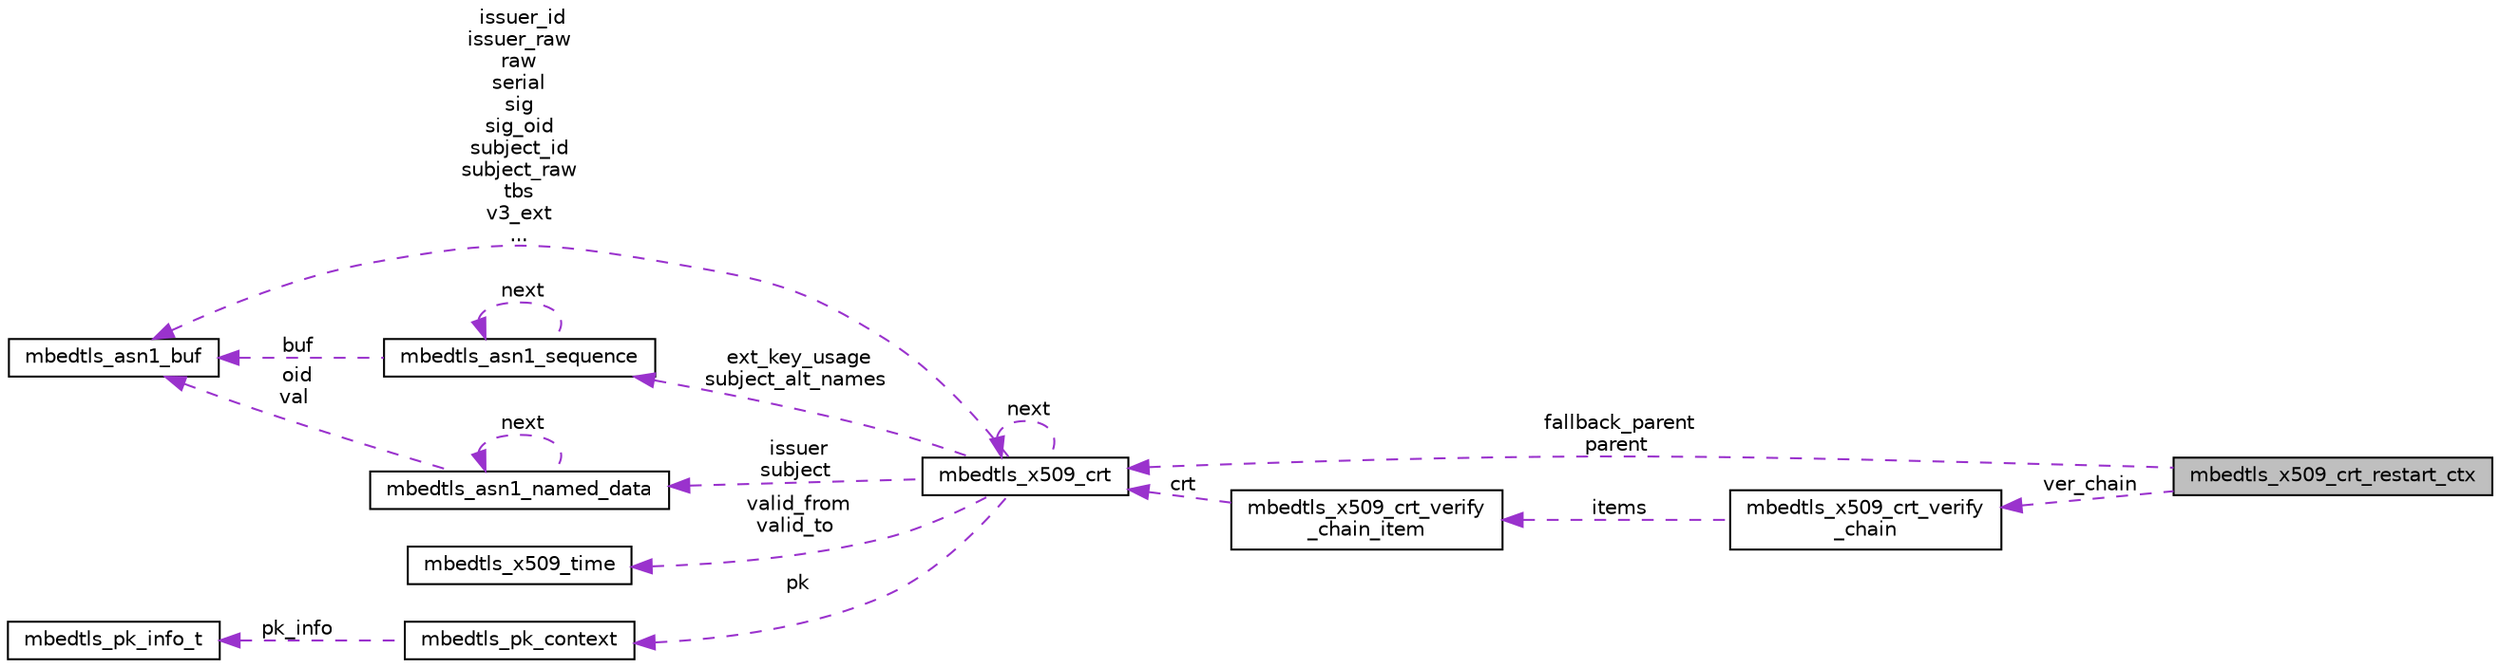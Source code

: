 digraph "mbedtls_x509_crt_restart_ctx"
{
 // LATEX_PDF_SIZE
  edge [fontname="Helvetica",fontsize="10",labelfontname="Helvetica",labelfontsize="10"];
  node [fontname="Helvetica",fontsize="10",shape=record];
  rankdir="LR";
  Node1 [label="mbedtls_x509_crt_restart_ctx",height=0.2,width=0.4,color="black", fillcolor="grey75", style="filled", fontcolor="black",tooltip="Context for resuming X.509 verify operations."];
  Node2 -> Node1 [dir="back",color="darkorchid3",fontsize="10",style="dashed",label=" fallback_parent\nparent" ,fontname="Helvetica"];
  Node2 [label="mbedtls_x509_crt",height=0.2,width=0.4,color="black", fillcolor="white", style="filled",URL="$d6/daa/structmbedtls__x509__crt.html",tooltip=" "];
  Node3 -> Node2 [dir="back",color="darkorchid3",fontsize="10",style="dashed",label=" ext_key_usage\nsubject_alt_names" ,fontname="Helvetica"];
  Node3 [label="mbedtls_asn1_sequence",height=0.2,width=0.4,color="black", fillcolor="white", style="filled",URL="$d7/d3d/structmbedtls__asn1__sequence.html",tooltip=" "];
  Node3 -> Node3 [dir="back",color="darkorchid3",fontsize="10",style="dashed",label=" next" ,fontname="Helvetica"];
  Node4 -> Node3 [dir="back",color="darkorchid3",fontsize="10",style="dashed",label=" buf" ,fontname="Helvetica"];
  Node4 [label="mbedtls_asn1_buf",height=0.2,width=0.4,color="black", fillcolor="white", style="filled",URL="$d4/d6a/structmbedtls__asn1__buf.html",tooltip=" "];
  Node5 -> Node2 [dir="back",color="darkorchid3",fontsize="10",style="dashed",label=" issuer\nsubject" ,fontname="Helvetica"];
  Node5 [label="mbedtls_asn1_named_data",height=0.2,width=0.4,color="black", fillcolor="white", style="filled",URL="$dd/d5f/structmbedtls__asn1__named__data.html",tooltip=" "];
  Node5 -> Node5 [dir="back",color="darkorchid3",fontsize="10",style="dashed",label=" next" ,fontname="Helvetica"];
  Node4 -> Node5 [dir="back",color="darkorchid3",fontsize="10",style="dashed",label=" oid\nval" ,fontname="Helvetica"];
  Node4 -> Node2 [dir="back",color="darkorchid3",fontsize="10",style="dashed",label=" issuer_id\nissuer_raw\nraw\nserial\nsig\nsig_oid\nsubject_id\nsubject_raw\ntbs\nv3_ext\n..." ,fontname="Helvetica"];
  Node6 -> Node2 [dir="back",color="darkorchid3",fontsize="10",style="dashed",label=" valid_from\nvalid_to" ,fontname="Helvetica"];
  Node6 [label="mbedtls_x509_time",height=0.2,width=0.4,color="black", fillcolor="white", style="filled",URL="$d2/dcf/structmbedtls__x509__time.html",tooltip=" "];
  Node2 -> Node2 [dir="back",color="darkorchid3",fontsize="10",style="dashed",label=" next" ,fontname="Helvetica"];
  Node7 -> Node2 [dir="back",color="darkorchid3",fontsize="10",style="dashed",label=" pk" ,fontname="Helvetica"];
  Node7 [label="mbedtls_pk_context",height=0.2,width=0.4,color="black", fillcolor="white", style="filled",URL="$d0/d1b/structmbedtls__pk__context.html",tooltip="Public key container."];
  Node8 -> Node7 [dir="back",color="darkorchid3",fontsize="10",style="dashed",label=" pk_info" ,fontname="Helvetica"];
  Node8 [label="mbedtls_pk_info_t",height=0.2,width=0.4,color="black", fillcolor="white", style="filled",URL="$df/d36/structmbedtls__pk__info__t.html",tooltip=" "];
  Node9 -> Node1 [dir="back",color="darkorchid3",fontsize="10",style="dashed",label=" ver_chain" ,fontname="Helvetica"];
  Node9 [label="mbedtls_x509_crt_verify\l_chain",height=0.2,width=0.4,color="black", fillcolor="white", style="filled",URL="$dc/d61/structmbedtls__x509__crt__verify__chain.html",tooltip=" "];
  Node10 -> Node9 [dir="back",color="darkorchid3",fontsize="10",style="dashed",label=" items" ,fontname="Helvetica"];
  Node10 [label="mbedtls_x509_crt_verify\l_chain_item",height=0.2,width=0.4,color="black", fillcolor="white", style="filled",URL="$d7/d69/structmbedtls__x509__crt__verify__chain__item.html",tooltip=" "];
  Node2 -> Node10 [dir="back",color="darkorchid3",fontsize="10",style="dashed",label=" crt" ,fontname="Helvetica"];
}
